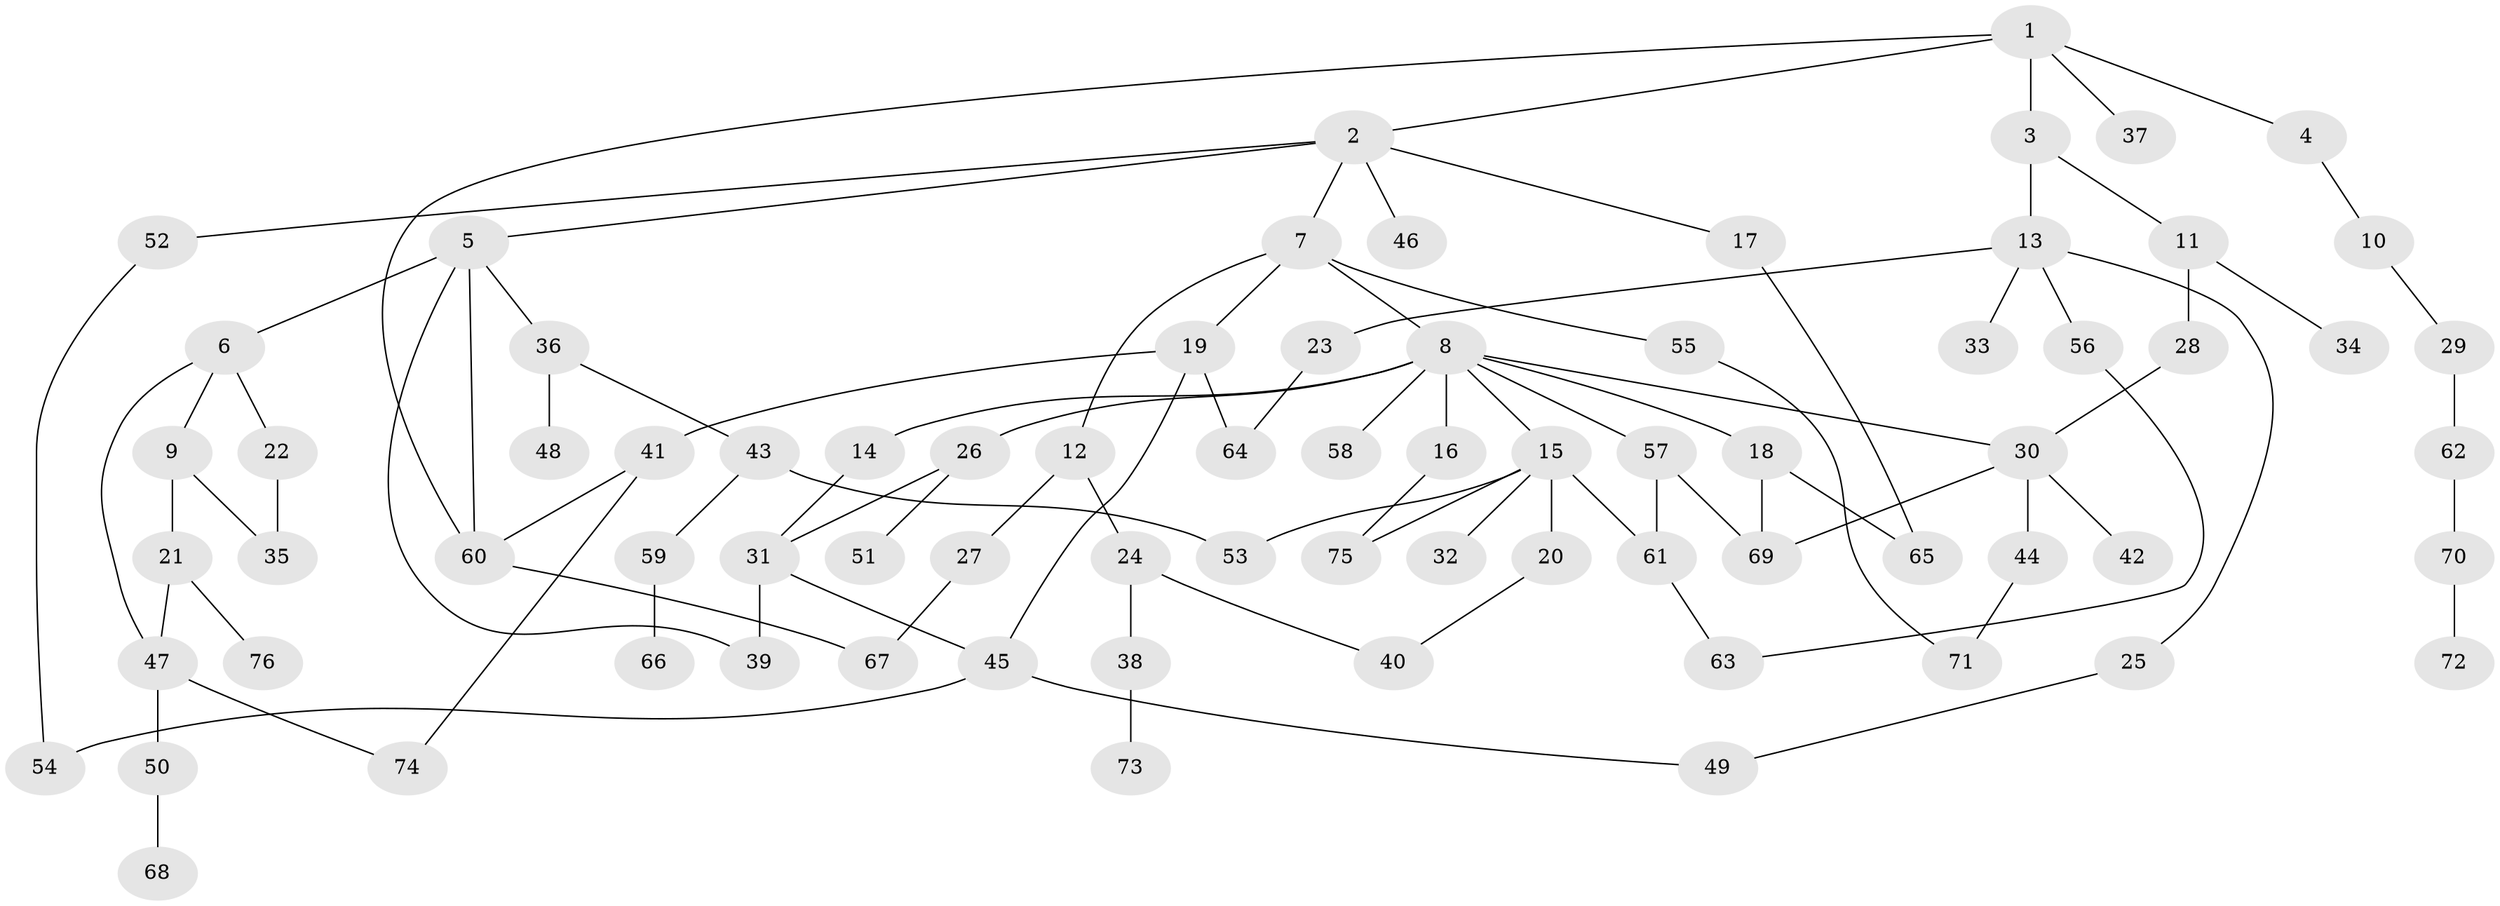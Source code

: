 // coarse degree distribution, {9: 0.0425531914893617, 6: 0.06382978723404255, 2: 0.2978723404255319, 7: 0.02127659574468085, 4: 0.1276595744680851, 3: 0.10638297872340426, 5: 0.0425531914893617, 1: 0.2978723404255319}
// Generated by graph-tools (version 1.1) at 2025/51/02/27/25 19:51:39]
// undirected, 76 vertices, 97 edges
graph export_dot {
graph [start="1"]
  node [color=gray90,style=filled];
  1;
  2;
  3;
  4;
  5;
  6;
  7;
  8;
  9;
  10;
  11;
  12;
  13;
  14;
  15;
  16;
  17;
  18;
  19;
  20;
  21;
  22;
  23;
  24;
  25;
  26;
  27;
  28;
  29;
  30;
  31;
  32;
  33;
  34;
  35;
  36;
  37;
  38;
  39;
  40;
  41;
  42;
  43;
  44;
  45;
  46;
  47;
  48;
  49;
  50;
  51;
  52;
  53;
  54;
  55;
  56;
  57;
  58;
  59;
  60;
  61;
  62;
  63;
  64;
  65;
  66;
  67;
  68;
  69;
  70;
  71;
  72;
  73;
  74;
  75;
  76;
  1 -- 2;
  1 -- 3;
  1 -- 4;
  1 -- 37;
  1 -- 60;
  2 -- 5;
  2 -- 7;
  2 -- 17;
  2 -- 46;
  2 -- 52;
  3 -- 11;
  3 -- 13;
  4 -- 10;
  5 -- 6;
  5 -- 36;
  5 -- 39;
  5 -- 60;
  6 -- 9;
  6 -- 22;
  6 -- 47;
  7 -- 8;
  7 -- 12;
  7 -- 19;
  7 -- 55;
  8 -- 14;
  8 -- 15;
  8 -- 16;
  8 -- 18;
  8 -- 26;
  8 -- 57;
  8 -- 58;
  8 -- 30;
  9 -- 21;
  9 -- 35;
  10 -- 29;
  11 -- 28;
  11 -- 34;
  12 -- 24;
  12 -- 27;
  13 -- 23;
  13 -- 25;
  13 -- 33;
  13 -- 56;
  14 -- 31;
  15 -- 20;
  15 -- 32;
  15 -- 75;
  15 -- 53;
  15 -- 61;
  16 -- 75;
  17 -- 65;
  18 -- 69;
  18 -- 65;
  19 -- 41;
  19 -- 45;
  19 -- 64;
  20 -- 40;
  21 -- 47;
  21 -- 76;
  22 -- 35;
  23 -- 64;
  24 -- 38;
  24 -- 40;
  25 -- 49;
  26 -- 51;
  26 -- 31;
  27 -- 67;
  28 -- 30;
  29 -- 62;
  30 -- 42;
  30 -- 44;
  30 -- 69;
  31 -- 39;
  31 -- 45;
  36 -- 43;
  36 -- 48;
  38 -- 73;
  41 -- 60;
  41 -- 74;
  43 -- 53;
  43 -- 59;
  44 -- 71;
  45 -- 54;
  45 -- 49;
  47 -- 50;
  47 -- 74;
  50 -- 68;
  52 -- 54;
  55 -- 71;
  56 -- 63;
  57 -- 61;
  57 -- 69;
  59 -- 66;
  60 -- 67;
  61 -- 63;
  62 -- 70;
  70 -- 72;
}
